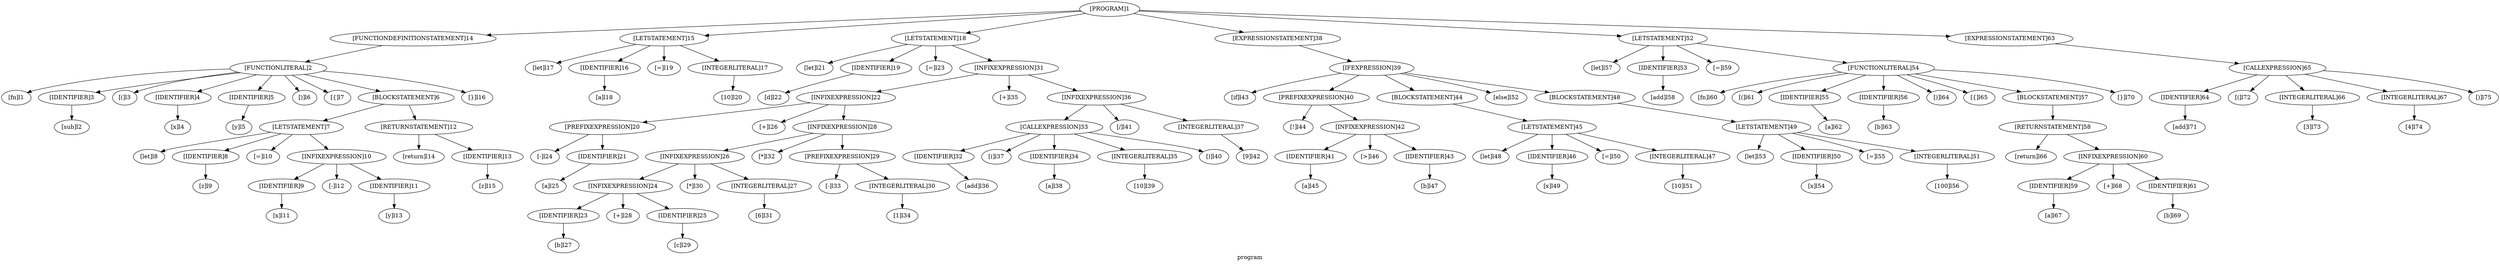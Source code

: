 digraph ast {
label = "program";
"[PROGRAM]1"->"[FUNCTIONDEFINITIONSTATEMENT]14";
"[FUNCTIONDEFINITIONSTATEMENT]14"->"[FUNCTIONLITERAL]2";
"[FUNCTIONLITERAL]2"->"[fn]l1";
"[FUNCTIONLITERAL]2"->"[IDENTIFIER]3";
"[IDENTIFIER]3"->"[sub]l2";
"[FUNCTIONLITERAL]2"->"[(]l3";
"[FUNCTIONLITERAL]2"->"[IDENTIFIER]4";
"[IDENTIFIER]4"->"[x]l4";
"[FUNCTIONLITERAL]2"->"[IDENTIFIER]5";
"[IDENTIFIER]5"->"[y]l5";
"[FUNCTIONLITERAL]2"->"[)]l6";
"[FUNCTIONLITERAL]2"->"[{]l7";
"[FUNCTIONLITERAL]2"->"[BLOCKSTATEMENT]6";
"[BLOCKSTATEMENT]6"->"[LETSTATEMENT]7";
"[LETSTATEMENT]7"->"[let]l8";
"[LETSTATEMENT]7"->"[IDENTIFIER]8";
"[IDENTIFIER]8"->"[z]l9";
"[LETSTATEMENT]7"->"[=]l10";
"[LETSTATEMENT]7"->"[INFIXEXPRESSION]10";
"[INFIXEXPRESSION]10"->"[IDENTIFIER]9";
"[IDENTIFIER]9"->"[x]l11";
"[INFIXEXPRESSION]10"->"[-]l12";
"[INFIXEXPRESSION]10"->"[IDENTIFIER]11";
"[IDENTIFIER]11"->"[y]l13";
"[BLOCKSTATEMENT]6"->"[RETURNSTATEMENT]12";
"[RETURNSTATEMENT]12"->"[return]l14";
"[RETURNSTATEMENT]12"->"[IDENTIFIER]13";
"[IDENTIFIER]13"->"[z]l15";
"[FUNCTIONLITERAL]2"->"[}]l16";
"[PROGRAM]1"->"[LETSTATEMENT]15";
"[LETSTATEMENT]15"->"[let]l17";
"[LETSTATEMENT]15"->"[IDENTIFIER]16";
"[IDENTIFIER]16"->"[a]l18";
"[LETSTATEMENT]15"->"[=]l19";
"[LETSTATEMENT]15"->"[INTEGERLITERAL]17";
"[INTEGERLITERAL]17"->"[10]l20";
"[PROGRAM]1"->"[LETSTATEMENT]18";
"[LETSTATEMENT]18"->"[let]l21";
"[LETSTATEMENT]18"->"[IDENTIFIER]19";
"[IDENTIFIER]19"->"[d]l22";
"[LETSTATEMENT]18"->"[=]l23";
"[LETSTATEMENT]18"->"[INFIXEXPRESSION]31";
"[INFIXEXPRESSION]31"->"[INFIXEXPRESSION]22";
"[INFIXEXPRESSION]22"->"[PREFIXEXPRESSION]20";
"[PREFIXEXPRESSION]20"->"[-]l24";
"[PREFIXEXPRESSION]20"->"[IDENTIFIER]21";
"[IDENTIFIER]21"->"[a]l25";
"[INFIXEXPRESSION]22"->"[+]l26";
"[INFIXEXPRESSION]22"->"[INFIXEXPRESSION]28";
"[INFIXEXPRESSION]28"->"[INFIXEXPRESSION]26";
"[INFIXEXPRESSION]26"->"[INFIXEXPRESSION]24";
"[INFIXEXPRESSION]24"->"[IDENTIFIER]23";
"[IDENTIFIER]23"->"[b]l27";
"[INFIXEXPRESSION]24"->"[+]l28";
"[INFIXEXPRESSION]24"->"[IDENTIFIER]25";
"[IDENTIFIER]25"->"[c]l29";
"[INFIXEXPRESSION]26"->"[*]l30";
"[INFIXEXPRESSION]26"->"[INTEGERLITERAL]27";
"[INTEGERLITERAL]27"->"[6]l31";
"[INFIXEXPRESSION]28"->"[*]l32";
"[INFIXEXPRESSION]28"->"[PREFIXEXPRESSION]29";
"[PREFIXEXPRESSION]29"->"[-]l33";
"[PREFIXEXPRESSION]29"->"[INTEGERLITERAL]30";
"[INTEGERLITERAL]30"->"[1]l34";
"[INFIXEXPRESSION]31"->"[+]l35";
"[INFIXEXPRESSION]31"->"[INFIXEXPRESSION]36";
"[INFIXEXPRESSION]36"->"[CALLEXPRESSION]33";
"[CALLEXPRESSION]33"->"[IDENTIFIER]32";
"[IDENTIFIER]32"->"[add]l36";
"[CALLEXPRESSION]33"->"[(]l37";
"[CALLEXPRESSION]33"->"[IDENTIFIER]34";
"[IDENTIFIER]34"->"[a]l38";
"[CALLEXPRESSION]33"->"[INTEGERLITERAL]35";
"[INTEGERLITERAL]35"->"[10]l39";
"[CALLEXPRESSION]33"->"[)]l40";
"[INFIXEXPRESSION]36"->"[/]l41";
"[INFIXEXPRESSION]36"->"[INTEGERLITERAL]37";
"[INTEGERLITERAL]37"->"[9]l42";
"[PROGRAM]1"->"[EXPRESSIONSTATEMENT]38";
"[EXPRESSIONSTATEMENT]38"->"[IFEXPRESSION]39";
"[IFEXPRESSION]39"->"[if]l43";
"[IFEXPRESSION]39"->"[PREFIXEXPRESSION]40";
"[PREFIXEXPRESSION]40"->"[!]l44";
"[PREFIXEXPRESSION]40"->"[INFIXEXPRESSION]42";
"[INFIXEXPRESSION]42"->"[IDENTIFIER]41";
"[IDENTIFIER]41"->"[a]l45";
"[INFIXEXPRESSION]42"->"[>]l46";
"[INFIXEXPRESSION]42"->"[IDENTIFIER]43";
"[IDENTIFIER]43"->"[b]l47";
"[IFEXPRESSION]39"->"[BLOCKSTATEMENT]44";
"[BLOCKSTATEMENT]44"->"[LETSTATEMENT]45";
"[LETSTATEMENT]45"->"[let]l48";
"[LETSTATEMENT]45"->"[IDENTIFIER]46";
"[IDENTIFIER]46"->"[x]l49";
"[LETSTATEMENT]45"->"[=]l50";
"[LETSTATEMENT]45"->"[INTEGERLITERAL]47";
"[INTEGERLITERAL]47"->"[10]l51";
"[IFEXPRESSION]39"->"[else]l52";
"[IFEXPRESSION]39"->"[BLOCKSTATEMENT]48";
"[BLOCKSTATEMENT]48"->"[LETSTATEMENT]49";
"[LETSTATEMENT]49"->"[let]l53";
"[LETSTATEMENT]49"->"[IDENTIFIER]50";
"[IDENTIFIER]50"->"[x]l54";
"[LETSTATEMENT]49"->"[=]l55";
"[LETSTATEMENT]49"->"[INTEGERLITERAL]51";
"[INTEGERLITERAL]51"->"[100]l56";
"[PROGRAM]1"->"[LETSTATEMENT]52";
"[LETSTATEMENT]52"->"[let]l57";
"[LETSTATEMENT]52"->"[IDENTIFIER]53";
"[IDENTIFIER]53"->"[add]l58";
"[LETSTATEMENT]52"->"[=]l59";
"[LETSTATEMENT]52"->"[FUNCTIONLITERAL]54";
"[FUNCTIONLITERAL]54"->"[fn]l60";
"[FUNCTIONLITERAL]54"->"[(]l61";
"[FUNCTIONLITERAL]54"->"[IDENTIFIER]55";
"[IDENTIFIER]55"->"[a]l62";
"[FUNCTIONLITERAL]54"->"[IDENTIFIER]56";
"[IDENTIFIER]56"->"[b]l63";
"[FUNCTIONLITERAL]54"->"[)]l64";
"[FUNCTIONLITERAL]54"->"[{]l65";
"[FUNCTIONLITERAL]54"->"[BLOCKSTATEMENT]57";
"[BLOCKSTATEMENT]57"->"[RETURNSTATEMENT]58";
"[RETURNSTATEMENT]58"->"[return]l66";
"[RETURNSTATEMENT]58"->"[INFIXEXPRESSION]60";
"[INFIXEXPRESSION]60"->"[IDENTIFIER]59";
"[IDENTIFIER]59"->"[a]l67";
"[INFIXEXPRESSION]60"->"[+]l68";
"[INFIXEXPRESSION]60"->"[IDENTIFIER]61";
"[IDENTIFIER]61"->"[b]l69";
"[FUNCTIONLITERAL]54"->"[}]l70";
"[PROGRAM]1"->"[EXPRESSIONSTATEMENT]63";
"[EXPRESSIONSTATEMENT]63"->"[CALLEXPRESSION]65";
"[CALLEXPRESSION]65"->"[IDENTIFIER]64";
"[IDENTIFIER]64"->"[add]l71";
"[CALLEXPRESSION]65"->"[(]l72";
"[CALLEXPRESSION]65"->"[INTEGERLITERAL]66";
"[INTEGERLITERAL]66"->"[3]l73";
"[CALLEXPRESSION]65"->"[INTEGERLITERAL]67";
"[INTEGERLITERAL]67"->"[4]l74";
"[CALLEXPRESSION]65"->"[)]l75";
}